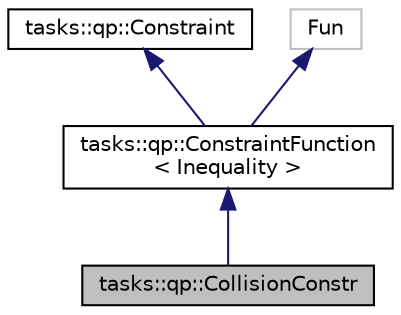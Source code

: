 digraph "tasks::qp::CollisionConstr"
{
  edge [fontname="Helvetica",fontsize="10",labelfontname="Helvetica",labelfontsize="10"];
  node [fontname="Helvetica",fontsize="10",shape=record];
  Node4 [label="tasks::qp::CollisionConstr",height=0.2,width=0.4,color="black", fillcolor="grey75", style="filled", fontcolor="black"];
  Node5 -> Node4 [dir="back",color="midnightblue",fontsize="10",style="solid",fontname="Helvetica"];
  Node5 [label="tasks::qp::ConstraintFunction\l\< Inequality \>",height=0.2,width=0.4,color="black", fillcolor="white", style="filled",URL="$classtasks_1_1qp_1_1ConstraintFunction.html"];
  Node6 -> Node5 [dir="back",color="midnightblue",fontsize="10",style="solid",fontname="Helvetica"];
  Node6 [label="tasks::qp::Constraint",height=0.2,width=0.4,color="black", fillcolor="white", style="filled",URL="$classtasks_1_1qp_1_1Constraint.html"];
  Node7 -> Node5 [dir="back",color="midnightblue",fontsize="10",style="solid",fontname="Helvetica"];
  Node7 [label="Fun",height=0.2,width=0.4,color="grey75", fillcolor="white", style="filled"];
}
